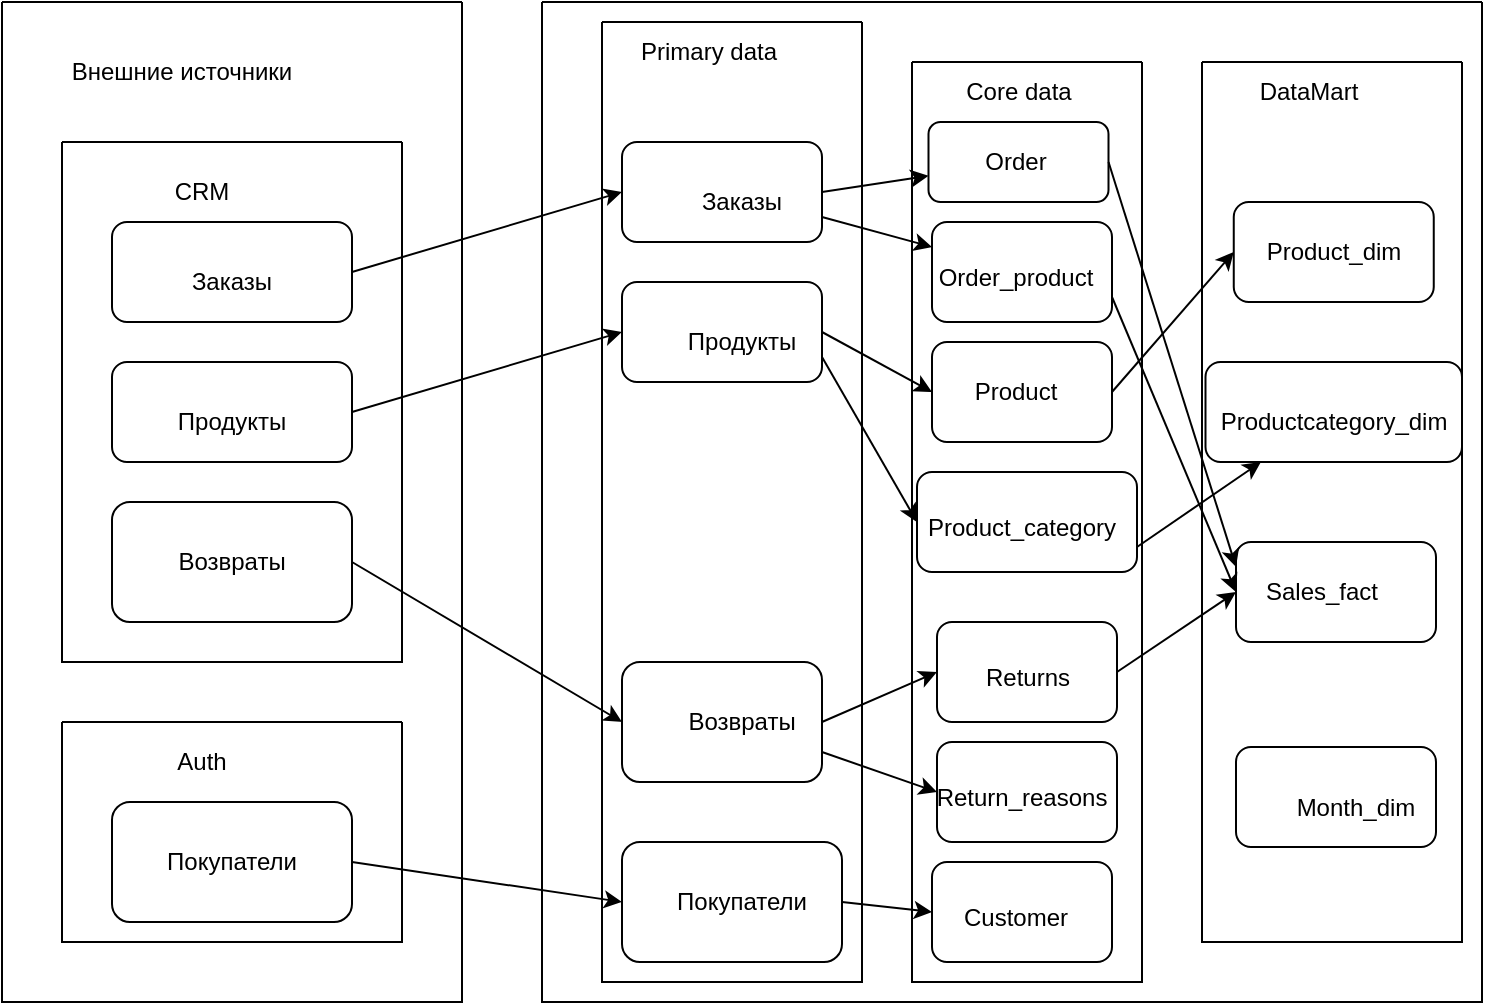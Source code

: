 <mxfile version="22.1.4" type="github">
  <diagram id="prtHgNgQTEPvFCAcTncT" name="Page-1">
    <mxGraphModel dx="1877" dy="1711" grid="1" gridSize="10" guides="1" tooltips="1" connect="1" arrows="1" fold="1" page="1" pageScale="1" pageWidth="827" pageHeight="1169" math="0" shadow="0">
      <root>
        <mxCell id="0" />
        <mxCell id="1" parent="0" />
        <mxCell id="5fA5RqC1p00oHWjg0fGg-18" value="" style="swimlane;startSize=0;" vertex="1" parent="1">
          <mxGeometry x="-760" y="-520" width="230" height="500" as="geometry" />
        </mxCell>
        <mxCell id="5fA5RqC1p00oHWjg0fGg-19" value="Внешние источники" style="text;html=1;strokeColor=none;fillColor=none;align=center;verticalAlign=middle;whiteSpace=wrap;rounded=0;" vertex="1" parent="5fA5RqC1p00oHWjg0fGg-18">
          <mxGeometry x="30" y="20" width="120" height="30" as="geometry" />
        </mxCell>
        <mxCell id="5fA5RqC1p00oHWjg0fGg-20" value="" style="swimlane;startSize=0;" vertex="1" parent="5fA5RqC1p00oHWjg0fGg-18">
          <mxGeometry x="30" y="70" width="170" height="260" as="geometry" />
        </mxCell>
        <mxCell id="5fA5RqC1p00oHWjg0fGg-22" value="CRM" style="text;html=1;strokeColor=none;fillColor=none;align=center;verticalAlign=middle;whiteSpace=wrap;rounded=0;" vertex="1" parent="5fA5RqC1p00oHWjg0fGg-20">
          <mxGeometry x="40" y="10" width="60" height="30" as="geometry" />
        </mxCell>
        <mxCell id="5fA5RqC1p00oHWjg0fGg-23" value="" style="rounded=1;whiteSpace=wrap;html=1;" vertex="1" parent="5fA5RqC1p00oHWjg0fGg-20">
          <mxGeometry x="25" y="40" width="120" height="50" as="geometry" />
        </mxCell>
        <mxCell id="5fA5RqC1p00oHWjg0fGg-25" value="Заказы" style="text;html=1;strokeColor=none;fillColor=none;align=center;verticalAlign=middle;whiteSpace=wrap;rounded=0;" vertex="1" parent="5fA5RqC1p00oHWjg0fGg-20">
          <mxGeometry x="55" y="55" width="60" height="30" as="geometry" />
        </mxCell>
        <mxCell id="5fA5RqC1p00oHWjg0fGg-26" value="" style="rounded=1;whiteSpace=wrap;html=1;" vertex="1" parent="5fA5RqC1p00oHWjg0fGg-20">
          <mxGeometry x="25" y="110" width="120" height="50" as="geometry" />
        </mxCell>
        <mxCell id="5fA5RqC1p00oHWjg0fGg-27" value="Продукты" style="text;html=1;strokeColor=none;fillColor=none;align=center;verticalAlign=middle;whiteSpace=wrap;rounded=0;" vertex="1" parent="5fA5RqC1p00oHWjg0fGg-20">
          <mxGeometry x="55" y="125" width="60" height="30" as="geometry" />
        </mxCell>
        <mxCell id="5fA5RqC1p00oHWjg0fGg-34" value="" style="rounded=1;whiteSpace=wrap;html=1;" vertex="1" parent="5fA5RqC1p00oHWjg0fGg-20">
          <mxGeometry x="25" y="180" width="120" height="60" as="geometry" />
        </mxCell>
        <mxCell id="5fA5RqC1p00oHWjg0fGg-35" value="Возвраты" style="text;html=1;strokeColor=none;fillColor=none;align=center;verticalAlign=middle;whiteSpace=wrap;rounded=0;" vertex="1" parent="5fA5RqC1p00oHWjg0fGg-20">
          <mxGeometry x="55" y="195" width="60" height="30" as="geometry" />
        </mxCell>
        <mxCell id="5fA5RqC1p00oHWjg0fGg-28" value="" style="swimlane;startSize=0;" vertex="1" parent="5fA5RqC1p00oHWjg0fGg-18">
          <mxGeometry x="30" y="360" width="170" height="110" as="geometry" />
        </mxCell>
        <mxCell id="5fA5RqC1p00oHWjg0fGg-29" value="Auth" style="text;html=1;strokeColor=none;fillColor=none;align=center;verticalAlign=middle;whiteSpace=wrap;rounded=0;" vertex="1" parent="5fA5RqC1p00oHWjg0fGg-28">
          <mxGeometry x="40" y="10" width="60" height="20" as="geometry" />
        </mxCell>
        <mxCell id="5fA5RqC1p00oHWjg0fGg-30" value="" style="rounded=1;whiteSpace=wrap;html=1;" vertex="1" parent="5fA5RqC1p00oHWjg0fGg-28">
          <mxGeometry x="25" y="40" width="120" height="60" as="geometry" />
        </mxCell>
        <mxCell id="5fA5RqC1p00oHWjg0fGg-31" value="Покупатели" style="text;html=1;strokeColor=none;fillColor=none;align=center;verticalAlign=middle;whiteSpace=wrap;rounded=0;" vertex="1" parent="5fA5RqC1p00oHWjg0fGg-28">
          <mxGeometry x="55" y="55" width="60" height="30" as="geometry" />
        </mxCell>
        <mxCell id="5fA5RqC1p00oHWjg0fGg-36" value="" style="swimlane;startSize=0;" vertex="1" parent="1">
          <mxGeometry x="-490" y="-520" width="470" height="500" as="geometry" />
        </mxCell>
        <mxCell id="5fA5RqC1p00oHWjg0fGg-37" value="" style="swimlane;startSize=0;" vertex="1" parent="5fA5RqC1p00oHWjg0fGg-36">
          <mxGeometry x="30" y="10" width="130" height="480" as="geometry" />
        </mxCell>
        <mxCell id="5fA5RqC1p00oHWjg0fGg-38" value="Primary data" style="text;html=1;strokeColor=none;fillColor=none;align=center;verticalAlign=middle;whiteSpace=wrap;rounded=0;" vertex="1" parent="5fA5RqC1p00oHWjg0fGg-37">
          <mxGeometry x="17" width="73" height="30" as="geometry" />
        </mxCell>
        <mxCell id="5fA5RqC1p00oHWjg0fGg-43" value="" style="rounded=1;whiteSpace=wrap;html=1;" vertex="1" parent="5fA5RqC1p00oHWjg0fGg-37">
          <mxGeometry x="10" y="60" width="100" height="50" as="geometry" />
        </mxCell>
        <mxCell id="5fA5RqC1p00oHWjg0fGg-44" value="Заказы" style="text;html=1;strokeColor=none;fillColor=none;align=center;verticalAlign=middle;whiteSpace=wrap;rounded=0;" vertex="1" parent="5fA5RqC1p00oHWjg0fGg-37">
          <mxGeometry x="40" y="75" width="60" height="30" as="geometry" />
        </mxCell>
        <mxCell id="5fA5RqC1p00oHWjg0fGg-45" value="" style="rounded=1;whiteSpace=wrap;html=1;" vertex="1" parent="5fA5RqC1p00oHWjg0fGg-37">
          <mxGeometry x="10" y="130" width="100" height="50" as="geometry" />
        </mxCell>
        <mxCell id="5fA5RqC1p00oHWjg0fGg-46" value="Продукты" style="text;html=1;strokeColor=none;fillColor=none;align=center;verticalAlign=middle;whiteSpace=wrap;rounded=0;" vertex="1" parent="5fA5RqC1p00oHWjg0fGg-37">
          <mxGeometry x="40" y="145" width="60" height="30" as="geometry" />
        </mxCell>
        <mxCell id="5fA5RqC1p00oHWjg0fGg-47" value="" style="rounded=1;whiteSpace=wrap;html=1;" vertex="1" parent="5fA5RqC1p00oHWjg0fGg-37">
          <mxGeometry x="10" y="320" width="100" height="60" as="geometry" />
        </mxCell>
        <mxCell id="5fA5RqC1p00oHWjg0fGg-48" value="Возвраты" style="text;html=1;strokeColor=none;fillColor=none;align=center;verticalAlign=middle;whiteSpace=wrap;rounded=0;" vertex="1" parent="5fA5RqC1p00oHWjg0fGg-37">
          <mxGeometry x="40" y="335" width="60" height="30" as="geometry" />
        </mxCell>
        <mxCell id="5fA5RqC1p00oHWjg0fGg-49" value="" style="rounded=1;whiteSpace=wrap;html=1;" vertex="1" parent="5fA5RqC1p00oHWjg0fGg-37">
          <mxGeometry x="10" y="410" width="110" height="60" as="geometry" />
        </mxCell>
        <mxCell id="5fA5RqC1p00oHWjg0fGg-50" value="Покупатели" style="text;html=1;strokeColor=none;fillColor=none;align=center;verticalAlign=middle;whiteSpace=wrap;rounded=0;" vertex="1" parent="5fA5RqC1p00oHWjg0fGg-37">
          <mxGeometry x="40" y="425" width="60" height="30" as="geometry" />
        </mxCell>
        <mxCell id="5fA5RqC1p00oHWjg0fGg-39" value="" style="swimlane;startSize=0;" vertex="1" parent="5fA5RqC1p00oHWjg0fGg-36">
          <mxGeometry x="185" y="30" width="115" height="460" as="geometry" />
        </mxCell>
        <mxCell id="5fA5RqC1p00oHWjg0fGg-40" value="Core data" style="text;html=1;strokeColor=none;fillColor=none;align=center;verticalAlign=middle;whiteSpace=wrap;rounded=0;" vertex="1" parent="5fA5RqC1p00oHWjg0fGg-39">
          <mxGeometry x="17" width="73" height="30" as="geometry" />
        </mxCell>
        <mxCell id="5fA5RqC1p00oHWjg0fGg-55" value="" style="rounded=1;whiteSpace=wrap;html=1;" vertex="1" parent="5fA5RqC1p00oHWjg0fGg-39">
          <mxGeometry x="8.25" y="30" width="90" height="40" as="geometry" />
        </mxCell>
        <mxCell id="5fA5RqC1p00oHWjg0fGg-56" value="Order" style="text;html=1;strokeColor=none;fillColor=none;align=center;verticalAlign=middle;whiteSpace=wrap;rounded=0;" vertex="1" parent="5fA5RqC1p00oHWjg0fGg-39">
          <mxGeometry x="24" y="37.5" width="56" height="25" as="geometry" />
        </mxCell>
        <mxCell id="5fA5RqC1p00oHWjg0fGg-59" value="" style="rounded=1;whiteSpace=wrap;html=1;" vertex="1" parent="5fA5RqC1p00oHWjg0fGg-39">
          <mxGeometry x="10" y="80" width="90" height="50" as="geometry" />
        </mxCell>
        <mxCell id="5fA5RqC1p00oHWjg0fGg-60" value="Order_product" style="text;html=1;strokeColor=none;fillColor=none;align=center;verticalAlign=middle;whiteSpace=wrap;rounded=0;" vertex="1" parent="5fA5RqC1p00oHWjg0fGg-39">
          <mxGeometry x="24" y="95" width="56" height="25" as="geometry" />
        </mxCell>
        <mxCell id="5fA5RqC1p00oHWjg0fGg-61" value="" style="rounded=1;whiteSpace=wrap;html=1;" vertex="1" parent="5fA5RqC1p00oHWjg0fGg-39">
          <mxGeometry x="10" y="140" width="90" height="50" as="geometry" />
        </mxCell>
        <mxCell id="5fA5RqC1p00oHWjg0fGg-62" value="Product" style="text;html=1;strokeColor=none;fillColor=none;align=center;verticalAlign=middle;whiteSpace=wrap;rounded=0;" vertex="1" parent="5fA5RqC1p00oHWjg0fGg-39">
          <mxGeometry x="24" y="150" width="56" height="30" as="geometry" />
        </mxCell>
        <mxCell id="5fA5RqC1p00oHWjg0fGg-71" value="" style="rounded=1;whiteSpace=wrap;html=1;" vertex="1" parent="5fA5RqC1p00oHWjg0fGg-39">
          <mxGeometry x="2.5" y="205" width="110" height="50" as="geometry" />
        </mxCell>
        <mxCell id="5fA5RqC1p00oHWjg0fGg-72" value="Product_category" style="text;html=1;strokeColor=none;fillColor=none;align=center;verticalAlign=middle;whiteSpace=wrap;rounded=0;" vertex="1" parent="5fA5RqC1p00oHWjg0fGg-39">
          <mxGeometry x="27.25" y="220" width="56" height="25" as="geometry" />
        </mxCell>
        <mxCell id="5fA5RqC1p00oHWjg0fGg-73" value="" style="rounded=1;whiteSpace=wrap;html=1;" vertex="1" parent="5fA5RqC1p00oHWjg0fGg-39">
          <mxGeometry x="10" y="400" width="90" height="50" as="geometry" />
        </mxCell>
        <mxCell id="5fA5RqC1p00oHWjg0fGg-74" value="Customer" style="text;html=1;strokeColor=none;fillColor=none;align=center;verticalAlign=middle;whiteSpace=wrap;rounded=0;" vertex="1" parent="5fA5RqC1p00oHWjg0fGg-39">
          <mxGeometry x="24" y="415" width="56" height="25" as="geometry" />
        </mxCell>
        <mxCell id="5fA5RqC1p00oHWjg0fGg-70" value="Text" style="text;html=1;strokeColor=none;fillColor=none;align=center;verticalAlign=middle;whiteSpace=wrap;rounded=0;" vertex="1" parent="5fA5RqC1p00oHWjg0fGg-39">
          <mxGeometry x="26.5" y="295" width="56" height="25" as="geometry" />
        </mxCell>
        <mxCell id="5fA5RqC1p00oHWjg0fGg-69" value="" style="rounded=1;whiteSpace=wrap;html=1;" vertex="1" parent="5fA5RqC1p00oHWjg0fGg-39">
          <mxGeometry x="12.5" y="280" width="90" height="50" as="geometry" />
        </mxCell>
        <mxCell id="5fA5RqC1p00oHWjg0fGg-67" value="" style="rounded=1;whiteSpace=wrap;html=1;" vertex="1" parent="5fA5RqC1p00oHWjg0fGg-39">
          <mxGeometry x="12.5" y="340" width="90" height="50" as="geometry" />
        </mxCell>
        <mxCell id="5fA5RqC1p00oHWjg0fGg-68" value="Return_reasons" style="text;html=1;strokeColor=none;fillColor=none;align=center;verticalAlign=middle;whiteSpace=wrap;rounded=0;" vertex="1" parent="5fA5RqC1p00oHWjg0fGg-39">
          <mxGeometry x="26.5" y="355" width="56" height="25" as="geometry" />
        </mxCell>
        <mxCell id="5fA5RqC1p00oHWjg0fGg-75" value="Returns" style="text;html=1;strokeColor=none;fillColor=none;align=center;verticalAlign=middle;whiteSpace=wrap;rounded=0;" vertex="1" parent="5fA5RqC1p00oHWjg0fGg-39">
          <mxGeometry x="29.5" y="295" width="56" height="25" as="geometry" />
        </mxCell>
        <mxCell id="5fA5RqC1p00oHWjg0fGg-41" value="" style="swimlane;startSize=0;" vertex="1" parent="5fA5RqC1p00oHWjg0fGg-36">
          <mxGeometry x="330" y="30" width="130" height="440" as="geometry" />
        </mxCell>
        <mxCell id="5fA5RqC1p00oHWjg0fGg-42" value="DataMart" style="text;html=1;strokeColor=none;fillColor=none;align=center;verticalAlign=middle;whiteSpace=wrap;rounded=0;" vertex="1" parent="5fA5RqC1p00oHWjg0fGg-41">
          <mxGeometry x="17" width="73" height="30" as="geometry" />
        </mxCell>
        <mxCell id="5fA5RqC1p00oHWjg0fGg-89" value="" style="rounded=1;whiteSpace=wrap;html=1;" vertex="1" parent="5fA5RqC1p00oHWjg0fGg-41">
          <mxGeometry x="17" y="342.5" width="100" height="50" as="geometry" />
        </mxCell>
        <mxCell id="5fA5RqC1p00oHWjg0fGg-90" value="Month_dim" style="text;html=1;strokeColor=none;fillColor=none;align=center;verticalAlign=middle;whiteSpace=wrap;rounded=0;" vertex="1" parent="5fA5RqC1p00oHWjg0fGg-41">
          <mxGeometry x="47" y="357.5" width="60" height="30" as="geometry" />
        </mxCell>
        <mxCell id="5fA5RqC1p00oHWjg0fGg-91" value="" style="rounded=1;whiteSpace=wrap;html=1;" vertex="1" parent="5fA5RqC1p00oHWjg0fGg-41">
          <mxGeometry x="17" y="240" width="100" height="50" as="geometry" />
        </mxCell>
        <mxCell id="5fA5RqC1p00oHWjg0fGg-92" value="Sales_fact" style="text;html=1;strokeColor=none;fillColor=none;align=center;verticalAlign=middle;whiteSpace=wrap;rounded=0;" vertex="1" parent="5fA5RqC1p00oHWjg0fGg-41">
          <mxGeometry x="30" y="250" width="60" height="30" as="geometry" />
        </mxCell>
        <mxCell id="5fA5RqC1p00oHWjg0fGg-93" value="" style="rounded=1;whiteSpace=wrap;html=1;" vertex="1" parent="5fA5RqC1p00oHWjg0fGg-41">
          <mxGeometry x="15.88" y="70" width="100" height="50" as="geometry" />
        </mxCell>
        <mxCell id="5fA5RqC1p00oHWjg0fGg-94" value="Product_dim" style="text;html=1;strokeColor=none;fillColor=none;align=center;verticalAlign=middle;whiteSpace=wrap;rounded=0;" vertex="1" parent="5fA5RqC1p00oHWjg0fGg-41">
          <mxGeometry x="35.88" y="80" width="60" height="30" as="geometry" />
        </mxCell>
        <mxCell id="5fA5RqC1p00oHWjg0fGg-95" value="" style="rounded=1;whiteSpace=wrap;html=1;" vertex="1" parent="5fA5RqC1p00oHWjg0fGg-41">
          <mxGeometry x="1.75" y="150" width="128.25" height="50" as="geometry" />
        </mxCell>
        <mxCell id="5fA5RqC1p00oHWjg0fGg-96" value="Productcategory_dim" style="text;html=1;strokeColor=none;fillColor=none;align=center;verticalAlign=middle;whiteSpace=wrap;rounded=0;" vertex="1" parent="5fA5RqC1p00oHWjg0fGg-41">
          <mxGeometry x="31.75" y="165" width="68.25" height="30" as="geometry" />
        </mxCell>
        <mxCell id="5fA5RqC1p00oHWjg0fGg-76" value="" style="endArrow=classic;html=1;rounded=0;exitX=1;exitY=0.5;exitDx=0;exitDy=0;" edge="1" parent="5fA5RqC1p00oHWjg0fGg-36" source="5fA5RqC1p00oHWjg0fGg-43" target="5fA5RqC1p00oHWjg0fGg-55">
          <mxGeometry width="50" height="50" relative="1" as="geometry">
            <mxPoint x="70" y="290" as="sourcePoint" />
            <mxPoint x="120" y="240" as="targetPoint" />
          </mxGeometry>
        </mxCell>
        <mxCell id="5fA5RqC1p00oHWjg0fGg-77" value="" style="endArrow=classic;html=1;rounded=0;exitX=1;exitY=0.75;exitDx=0;exitDy=0;entryX=0;entryY=0.25;entryDx=0;entryDy=0;" edge="1" parent="5fA5RqC1p00oHWjg0fGg-36" source="5fA5RqC1p00oHWjg0fGg-43" target="5fA5RqC1p00oHWjg0fGg-59">
          <mxGeometry width="50" height="50" relative="1" as="geometry">
            <mxPoint x="90" y="260" as="sourcePoint" />
            <mxPoint x="140" y="210" as="targetPoint" />
          </mxGeometry>
        </mxCell>
        <mxCell id="5fA5RqC1p00oHWjg0fGg-78" value="" style="endArrow=classic;html=1;rounded=0;entryX=0;entryY=0.5;entryDx=0;entryDy=0;exitX=1;exitY=0.5;exitDx=0;exitDy=0;" edge="1" parent="5fA5RqC1p00oHWjg0fGg-36" source="5fA5RqC1p00oHWjg0fGg-45" target="5fA5RqC1p00oHWjg0fGg-61">
          <mxGeometry width="50" height="50" relative="1" as="geometry">
            <mxPoint x="70" y="270" as="sourcePoint" />
            <mxPoint x="120" y="220" as="targetPoint" />
          </mxGeometry>
        </mxCell>
        <mxCell id="5fA5RqC1p00oHWjg0fGg-79" value="" style="endArrow=classic;html=1;rounded=0;entryX=0;entryY=0.5;entryDx=0;entryDy=0;exitX=1;exitY=0.75;exitDx=0;exitDy=0;" edge="1" parent="5fA5RqC1p00oHWjg0fGg-36" source="5fA5RqC1p00oHWjg0fGg-45" target="5fA5RqC1p00oHWjg0fGg-71">
          <mxGeometry width="50" height="50" relative="1" as="geometry">
            <mxPoint x="80" y="260" as="sourcePoint" />
            <mxPoint x="130" y="210" as="targetPoint" />
          </mxGeometry>
        </mxCell>
        <mxCell id="5fA5RqC1p00oHWjg0fGg-80" value="" style="endArrow=classic;html=1;rounded=0;entryX=0;entryY=0.5;entryDx=0;entryDy=0;exitX=1;exitY=0.5;exitDx=0;exitDy=0;" edge="1" parent="5fA5RqC1p00oHWjg0fGg-36" source="5fA5RqC1p00oHWjg0fGg-47" target="5fA5RqC1p00oHWjg0fGg-69">
          <mxGeometry width="50" height="50" relative="1" as="geometry">
            <mxPoint x="60" y="310" as="sourcePoint" />
            <mxPoint x="110" y="260" as="targetPoint" />
          </mxGeometry>
        </mxCell>
        <mxCell id="5fA5RqC1p00oHWjg0fGg-81" value="" style="endArrow=classic;html=1;rounded=0;entryX=0;entryY=0.5;entryDx=0;entryDy=0;exitX=1;exitY=0.75;exitDx=0;exitDy=0;" edge="1" parent="5fA5RqC1p00oHWjg0fGg-36" source="5fA5RqC1p00oHWjg0fGg-47" target="5fA5RqC1p00oHWjg0fGg-67">
          <mxGeometry width="50" height="50" relative="1" as="geometry">
            <mxPoint x="90" y="290" as="sourcePoint" />
            <mxPoint x="140" y="240" as="targetPoint" />
          </mxGeometry>
        </mxCell>
        <mxCell id="5fA5RqC1p00oHWjg0fGg-82" value="" style="endArrow=classic;html=1;rounded=0;exitX=1;exitY=0.5;exitDx=0;exitDy=0;entryX=0;entryY=0.5;entryDx=0;entryDy=0;" edge="1" parent="5fA5RqC1p00oHWjg0fGg-36" source="5fA5RqC1p00oHWjg0fGg-49" target="5fA5RqC1p00oHWjg0fGg-73">
          <mxGeometry width="50" height="50" relative="1" as="geometry">
            <mxPoint x="80" y="290" as="sourcePoint" />
            <mxPoint x="130" y="240" as="targetPoint" />
          </mxGeometry>
        </mxCell>
        <mxCell id="5fA5RqC1p00oHWjg0fGg-97" value="" style="endArrow=classic;html=1;rounded=0;entryX=0;entryY=0.5;entryDx=0;entryDy=0;exitX=1;exitY=0.5;exitDx=0;exitDy=0;" edge="1" parent="5fA5RqC1p00oHWjg0fGg-36" source="5fA5RqC1p00oHWjg0fGg-61" target="5fA5RqC1p00oHWjg0fGg-93">
          <mxGeometry width="50" height="50" relative="1" as="geometry">
            <mxPoint x="310" y="120" as="sourcePoint" />
            <mxPoint x="360" y="70" as="targetPoint" />
          </mxGeometry>
        </mxCell>
        <mxCell id="5fA5RqC1p00oHWjg0fGg-98" value="" style="endArrow=classic;html=1;rounded=0;exitX=1;exitY=0.75;exitDx=0;exitDy=0;" edge="1" parent="5fA5RqC1p00oHWjg0fGg-36" source="5fA5RqC1p00oHWjg0fGg-71" target="5fA5RqC1p00oHWjg0fGg-95">
          <mxGeometry width="50" height="50" relative="1" as="geometry">
            <mxPoint x="300" y="300" as="sourcePoint" />
            <mxPoint x="350" y="250" as="targetPoint" />
          </mxGeometry>
        </mxCell>
        <mxCell id="5fA5RqC1p00oHWjg0fGg-99" value="" style="endArrow=classic;html=1;rounded=0;entryX=0;entryY=0.5;entryDx=0;entryDy=0;exitX=1;exitY=0.5;exitDx=0;exitDy=0;" edge="1" parent="5fA5RqC1p00oHWjg0fGg-36" source="5fA5RqC1p00oHWjg0fGg-69" target="5fA5RqC1p00oHWjg0fGg-91">
          <mxGeometry width="50" height="50" relative="1" as="geometry">
            <mxPoint x="290" y="360" as="sourcePoint" />
            <mxPoint x="340" y="310" as="targetPoint" />
          </mxGeometry>
        </mxCell>
        <mxCell id="5fA5RqC1p00oHWjg0fGg-100" value="" style="endArrow=classic;html=1;rounded=0;entryX=0;entryY=0.25;entryDx=0;entryDy=0;exitX=1;exitY=0.5;exitDx=0;exitDy=0;" edge="1" parent="5fA5RqC1p00oHWjg0fGg-36" source="5fA5RqC1p00oHWjg0fGg-55" target="5fA5RqC1p00oHWjg0fGg-91">
          <mxGeometry width="50" height="50" relative="1" as="geometry">
            <mxPoint x="60" y="290" as="sourcePoint" />
            <mxPoint x="110" y="240" as="targetPoint" />
          </mxGeometry>
        </mxCell>
        <mxCell id="5fA5RqC1p00oHWjg0fGg-101" value="" style="endArrow=classic;html=1;rounded=0;entryX=0;entryY=0.5;entryDx=0;entryDy=0;exitX=1;exitY=0.75;exitDx=0;exitDy=0;" edge="1" parent="5fA5RqC1p00oHWjg0fGg-36" source="5fA5RqC1p00oHWjg0fGg-59" target="5fA5RqC1p00oHWjg0fGg-91">
          <mxGeometry width="50" height="50" relative="1" as="geometry">
            <mxPoint x="80" y="290" as="sourcePoint" />
            <mxPoint x="130" y="240" as="targetPoint" />
          </mxGeometry>
        </mxCell>
        <mxCell id="5fA5RqC1p00oHWjg0fGg-51" value="" style="endArrow=classic;html=1;rounded=0;exitX=1;exitY=0.5;exitDx=0;exitDy=0;entryX=0;entryY=0.5;entryDx=0;entryDy=0;" edge="1" parent="1" source="5fA5RqC1p00oHWjg0fGg-30" target="5fA5RqC1p00oHWjg0fGg-49">
          <mxGeometry width="50" height="50" relative="1" as="geometry">
            <mxPoint x="-500" y="-90" as="sourcePoint" />
            <mxPoint x="-450" y="-140" as="targetPoint" />
          </mxGeometry>
        </mxCell>
        <mxCell id="5fA5RqC1p00oHWjg0fGg-52" value="" style="endArrow=classic;html=1;rounded=0;exitX=1;exitY=0.5;exitDx=0;exitDy=0;entryX=0;entryY=0.5;entryDx=0;entryDy=0;" edge="1" parent="1" source="5fA5RqC1p00oHWjg0fGg-34" target="5fA5RqC1p00oHWjg0fGg-47">
          <mxGeometry width="50" height="50" relative="1" as="geometry">
            <mxPoint x="-500" y="-210" as="sourcePoint" />
            <mxPoint x="-470" y="-250" as="targetPoint" />
          </mxGeometry>
        </mxCell>
        <mxCell id="5fA5RqC1p00oHWjg0fGg-53" value="" style="endArrow=classic;html=1;rounded=0;exitX=1;exitY=0.5;exitDx=0;exitDy=0;entryX=0;entryY=0.5;entryDx=0;entryDy=0;" edge="1" parent="1" source="5fA5RqC1p00oHWjg0fGg-26" target="5fA5RqC1p00oHWjg0fGg-45">
          <mxGeometry width="50" height="50" relative="1" as="geometry">
            <mxPoint x="-500" y="-290" as="sourcePoint" />
            <mxPoint x="-490" y="-330" as="targetPoint" />
          </mxGeometry>
        </mxCell>
        <mxCell id="5fA5RqC1p00oHWjg0fGg-54" value="" style="endArrow=classic;html=1;rounded=0;entryX=0;entryY=0.5;entryDx=0;entryDy=0;exitX=1;exitY=0.5;exitDx=0;exitDy=0;" edge="1" parent="1" source="5fA5RqC1p00oHWjg0fGg-23" target="5fA5RqC1p00oHWjg0fGg-43">
          <mxGeometry width="50" height="50" relative="1" as="geometry">
            <mxPoint x="-620" y="-380" as="sourcePoint" />
            <mxPoint x="-570" y="-430" as="targetPoint" />
          </mxGeometry>
        </mxCell>
      </root>
    </mxGraphModel>
  </diagram>
</mxfile>
